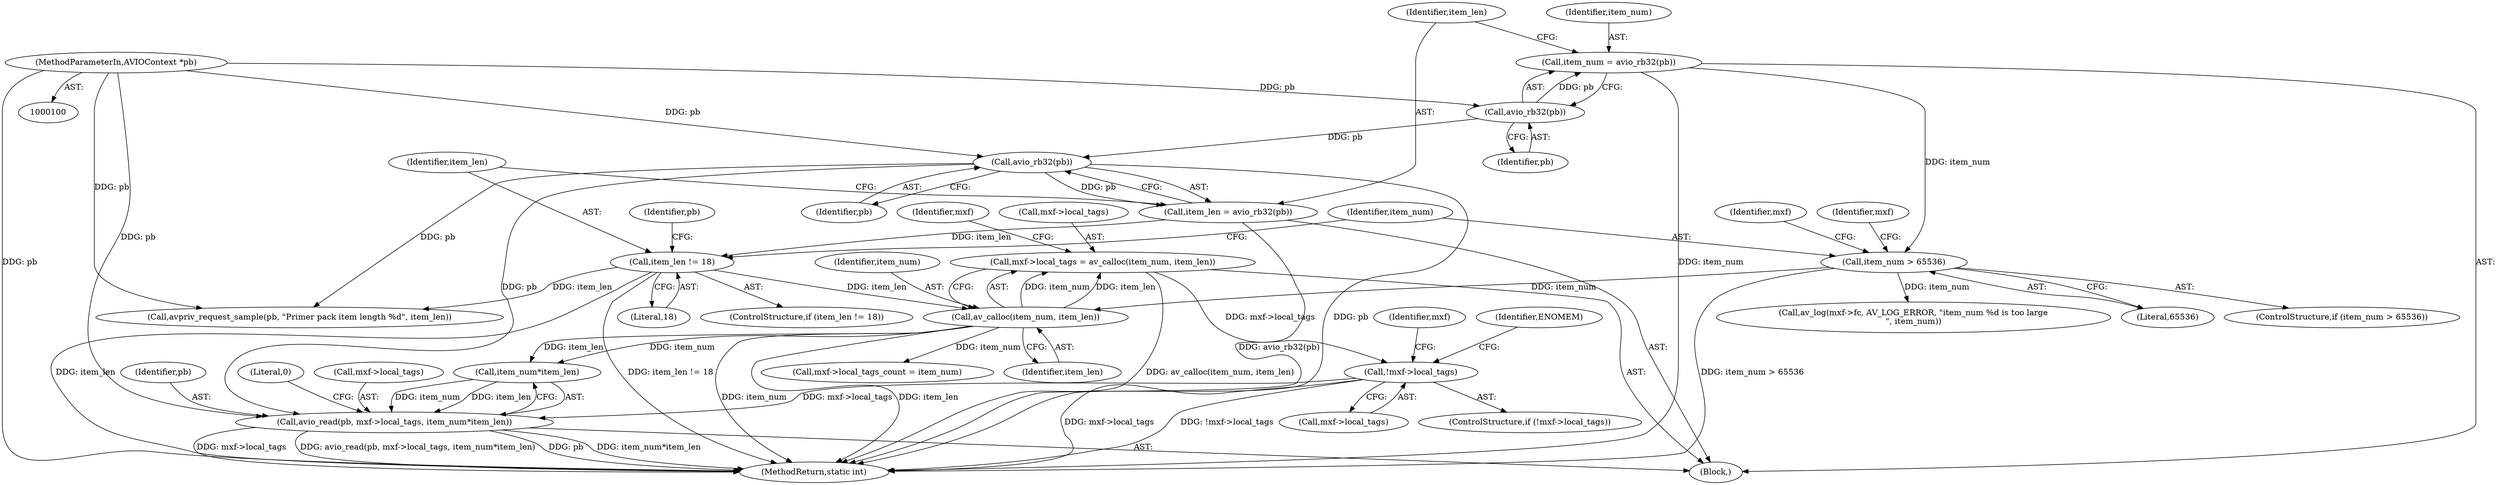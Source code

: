 digraph "1_FFmpeg_9d00fb9d70ee8c0cc7002b89318c5be00f1bbdad@API" {
"1000166" [label="(Call,mxf->local_tags = av_calloc(item_num, item_len))"];
"1000170" [label="(Call,av_calloc(item_num, item_len))"];
"1000134" [label="(Call,item_num > 65536)"];
"1000113" [label="(Call,item_num = avio_rb32(pb))"];
"1000115" [label="(Call,avio_rb32(pb))"];
"1000102" [label="(MethodParameterIn,AVIOContext *pb)"];
"1000123" [label="(Call,item_len != 18)"];
"1000118" [label="(Call,item_len = avio_rb32(pb))"];
"1000120" [label="(Call,avio_rb32(pb))"];
"1000174" [label="(Call,!mxf->local_tags)"];
"1000186" [label="(Call,avio_read(pb, mxf->local_tags, item_num*item_len))"];
"1000125" [label="(Literal,18)"];
"1000118" [label="(Call,item_len = avio_rb32(pb))"];
"1000138" [label="(Call,av_log(mxf->fc, AV_LOG_ERROR, \"item_num %d is too large\n\", item_num))"];
"1000170" [label="(Call,av_calloc(item_num, item_len))"];
"1000191" [label="(Call,item_num*item_len)"];
"1000149" [label="(Identifier,mxf)"];
"1000183" [label="(Identifier,mxf)"];
"1000180" [label="(Identifier,ENOMEM)"];
"1000195" [label="(Literal,0)"];
"1000173" [label="(ControlStructure,if (!mxf->local_tags))"];
"1000176" [label="(Identifier,mxf)"];
"1000123" [label="(Call,item_len != 18)"];
"1000122" [label="(ControlStructure,if (item_len != 18))"];
"1000127" [label="(Call,avpriv_request_sample(pb, \"Primer pack item length %d\", item_len))"];
"1000136" [label="(Literal,65536)"];
"1000114" [label="(Identifier,item_num)"];
"1000181" [label="(Call,mxf->local_tags_count = item_num)"];
"1000167" [label="(Call,mxf->local_tags)"];
"1000174" [label="(Call,!mxf->local_tags)"];
"1000188" [label="(Call,mxf->local_tags)"];
"1000187" [label="(Identifier,pb)"];
"1000119" [label="(Identifier,item_len)"];
"1000124" [label="(Identifier,item_len)"];
"1000113" [label="(Call,item_num = avio_rb32(pb))"];
"1000120" [label="(Call,avio_rb32(pb))"];
"1000140" [label="(Identifier,mxf)"];
"1000134" [label="(Call,item_num > 65536)"];
"1000121" [label="(Identifier,pb)"];
"1000115" [label="(Call,avio_rb32(pb))"];
"1000116" [label="(Identifier,pb)"];
"1000171" [label="(Identifier,item_num)"];
"1000133" [label="(ControlStructure,if (item_num > 65536))"];
"1000102" [label="(MethodParameterIn,AVIOContext *pb)"];
"1000186" [label="(Call,avio_read(pb, mxf->local_tags, item_num*item_len))"];
"1000128" [label="(Identifier,pb)"];
"1000175" [label="(Call,mxf->local_tags)"];
"1000166" [label="(Call,mxf->local_tags = av_calloc(item_num, item_len))"];
"1000172" [label="(Identifier,item_len)"];
"1000107" [label="(Block,)"];
"1000135" [label="(Identifier,item_num)"];
"1000196" [label="(MethodReturn,static int)"];
"1000166" -> "1000107"  [label="AST: "];
"1000166" -> "1000170"  [label="CFG: "];
"1000167" -> "1000166"  [label="AST: "];
"1000170" -> "1000166"  [label="AST: "];
"1000176" -> "1000166"  [label="CFG: "];
"1000166" -> "1000196"  [label="DDG: av_calloc(item_num, item_len)"];
"1000170" -> "1000166"  [label="DDG: item_num"];
"1000170" -> "1000166"  [label="DDG: item_len"];
"1000166" -> "1000174"  [label="DDG: mxf->local_tags"];
"1000170" -> "1000172"  [label="CFG: "];
"1000171" -> "1000170"  [label="AST: "];
"1000172" -> "1000170"  [label="AST: "];
"1000170" -> "1000196"  [label="DDG: item_num"];
"1000170" -> "1000196"  [label="DDG: item_len"];
"1000134" -> "1000170"  [label="DDG: item_num"];
"1000123" -> "1000170"  [label="DDG: item_len"];
"1000170" -> "1000181"  [label="DDG: item_num"];
"1000170" -> "1000191"  [label="DDG: item_num"];
"1000170" -> "1000191"  [label="DDG: item_len"];
"1000134" -> "1000133"  [label="AST: "];
"1000134" -> "1000136"  [label="CFG: "];
"1000135" -> "1000134"  [label="AST: "];
"1000136" -> "1000134"  [label="AST: "];
"1000140" -> "1000134"  [label="CFG: "];
"1000149" -> "1000134"  [label="CFG: "];
"1000134" -> "1000196"  [label="DDG: item_num > 65536"];
"1000113" -> "1000134"  [label="DDG: item_num"];
"1000134" -> "1000138"  [label="DDG: item_num"];
"1000113" -> "1000107"  [label="AST: "];
"1000113" -> "1000115"  [label="CFG: "];
"1000114" -> "1000113"  [label="AST: "];
"1000115" -> "1000113"  [label="AST: "];
"1000119" -> "1000113"  [label="CFG: "];
"1000113" -> "1000196"  [label="DDG: item_num"];
"1000115" -> "1000113"  [label="DDG: pb"];
"1000115" -> "1000116"  [label="CFG: "];
"1000116" -> "1000115"  [label="AST: "];
"1000102" -> "1000115"  [label="DDG: pb"];
"1000115" -> "1000120"  [label="DDG: pb"];
"1000102" -> "1000100"  [label="AST: "];
"1000102" -> "1000196"  [label="DDG: pb"];
"1000102" -> "1000120"  [label="DDG: pb"];
"1000102" -> "1000127"  [label="DDG: pb"];
"1000102" -> "1000186"  [label="DDG: pb"];
"1000123" -> "1000122"  [label="AST: "];
"1000123" -> "1000125"  [label="CFG: "];
"1000124" -> "1000123"  [label="AST: "];
"1000125" -> "1000123"  [label="AST: "];
"1000128" -> "1000123"  [label="CFG: "];
"1000135" -> "1000123"  [label="CFG: "];
"1000123" -> "1000196"  [label="DDG: item_len"];
"1000123" -> "1000196"  [label="DDG: item_len != 18"];
"1000118" -> "1000123"  [label="DDG: item_len"];
"1000123" -> "1000127"  [label="DDG: item_len"];
"1000118" -> "1000107"  [label="AST: "];
"1000118" -> "1000120"  [label="CFG: "];
"1000119" -> "1000118"  [label="AST: "];
"1000120" -> "1000118"  [label="AST: "];
"1000124" -> "1000118"  [label="CFG: "];
"1000118" -> "1000196"  [label="DDG: avio_rb32(pb)"];
"1000120" -> "1000118"  [label="DDG: pb"];
"1000120" -> "1000121"  [label="CFG: "];
"1000121" -> "1000120"  [label="AST: "];
"1000120" -> "1000196"  [label="DDG: pb"];
"1000120" -> "1000127"  [label="DDG: pb"];
"1000120" -> "1000186"  [label="DDG: pb"];
"1000174" -> "1000173"  [label="AST: "];
"1000174" -> "1000175"  [label="CFG: "];
"1000175" -> "1000174"  [label="AST: "];
"1000180" -> "1000174"  [label="CFG: "];
"1000183" -> "1000174"  [label="CFG: "];
"1000174" -> "1000196"  [label="DDG: !mxf->local_tags"];
"1000174" -> "1000196"  [label="DDG: mxf->local_tags"];
"1000174" -> "1000186"  [label="DDG: mxf->local_tags"];
"1000186" -> "1000107"  [label="AST: "];
"1000186" -> "1000191"  [label="CFG: "];
"1000187" -> "1000186"  [label="AST: "];
"1000188" -> "1000186"  [label="AST: "];
"1000191" -> "1000186"  [label="AST: "];
"1000195" -> "1000186"  [label="CFG: "];
"1000186" -> "1000196"  [label="DDG: mxf->local_tags"];
"1000186" -> "1000196"  [label="DDG: avio_read(pb, mxf->local_tags, item_num*item_len)"];
"1000186" -> "1000196"  [label="DDG: pb"];
"1000186" -> "1000196"  [label="DDG: item_num*item_len"];
"1000191" -> "1000186"  [label="DDG: item_num"];
"1000191" -> "1000186"  [label="DDG: item_len"];
}
